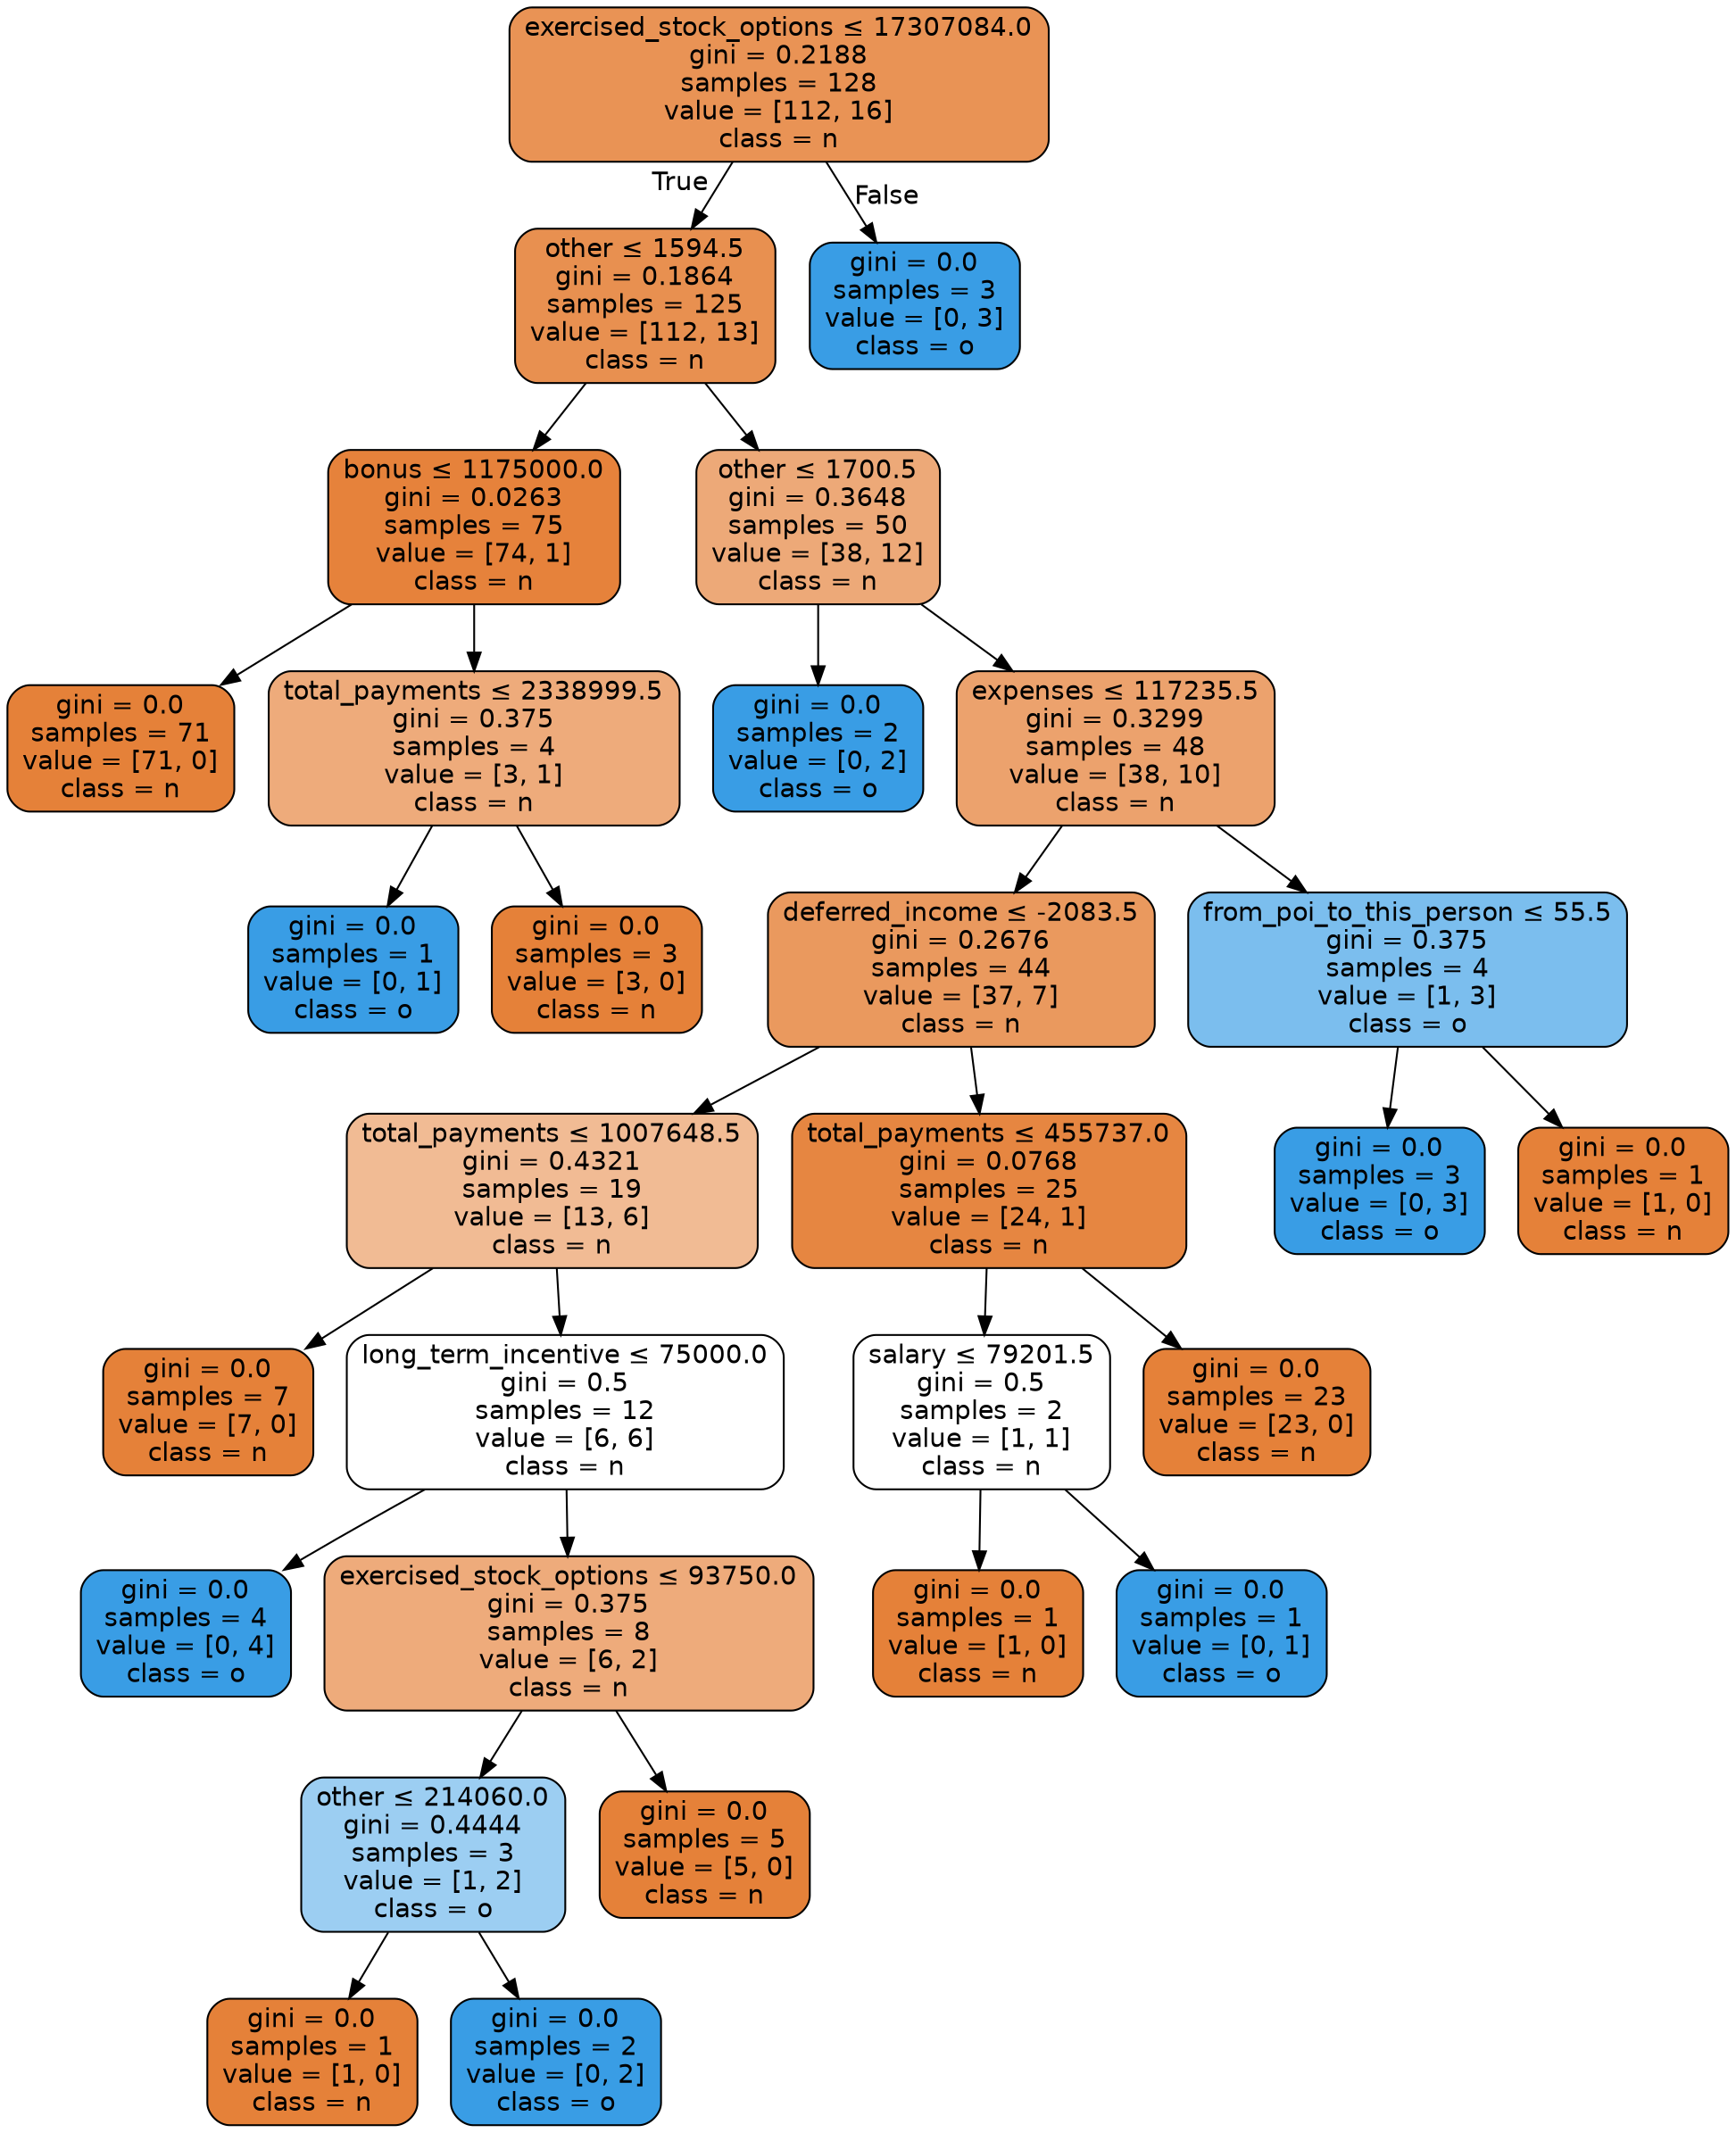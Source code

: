 digraph Tree {
node [shape=box, style="filled, rounded", color="black", fontname=helvetica] ;
edge [fontname=helvetica] ;
0 [label=<exercised_stock_options &le; 17307084.0<br/>gini = 0.2188<br/>samples = 128<br/>value = [112, 16]<br/>class = n>, fillcolor="#e58139db"] ;
1 [label=<other &le; 1594.5<br/>gini = 0.1864<br/>samples = 125<br/>value = [112, 13]<br/>class = n>, fillcolor="#e58139e1"] ;
0 -> 1 [labeldistance=2.5, labelangle=45, headlabel="True"] ;
2 [label=<bonus &le; 1175000.0<br/>gini = 0.0263<br/>samples = 75<br/>value = [74, 1]<br/>class = n>, fillcolor="#e58139fc"] ;
1 -> 2 ;
3 [label=<gini = 0.0<br/>samples = 71<br/>value = [71, 0]<br/>class = n>, fillcolor="#e58139ff"] ;
2 -> 3 ;
4 [label=<total_payments &le; 2338999.5<br/>gini = 0.375<br/>samples = 4<br/>value = [3, 1]<br/>class = n>, fillcolor="#e58139aa"] ;
2 -> 4 ;
5 [label=<gini = 0.0<br/>samples = 1<br/>value = [0, 1]<br/>class = o>, fillcolor="#399de5ff"] ;
4 -> 5 ;
6 [label=<gini = 0.0<br/>samples = 3<br/>value = [3, 0]<br/>class = n>, fillcolor="#e58139ff"] ;
4 -> 6 ;
7 [label=<other &le; 1700.5<br/>gini = 0.3648<br/>samples = 50<br/>value = [38, 12]<br/>class = n>, fillcolor="#e58139ae"] ;
1 -> 7 ;
8 [label=<gini = 0.0<br/>samples = 2<br/>value = [0, 2]<br/>class = o>, fillcolor="#399de5ff"] ;
7 -> 8 ;
9 [label=<expenses &le; 117235.5<br/>gini = 0.3299<br/>samples = 48<br/>value = [38, 10]<br/>class = n>, fillcolor="#e58139bc"] ;
7 -> 9 ;
10 [label=<deferred_income &le; -2083.5<br/>gini = 0.2676<br/>samples = 44<br/>value = [37, 7]<br/>class = n>, fillcolor="#e58139cf"] ;
9 -> 10 ;
11 [label=<total_payments &le; 1007648.5<br/>gini = 0.4321<br/>samples = 19<br/>value = [13, 6]<br/>class = n>, fillcolor="#e5813989"] ;
10 -> 11 ;
12 [label=<gini = 0.0<br/>samples = 7<br/>value = [7, 0]<br/>class = n>, fillcolor="#e58139ff"] ;
11 -> 12 ;
13 [label=<long_term_incentive &le; 75000.0<br/>gini = 0.5<br/>samples = 12<br/>value = [6, 6]<br/>class = n>, fillcolor="#e5813900"] ;
11 -> 13 ;
14 [label=<gini = 0.0<br/>samples = 4<br/>value = [0, 4]<br/>class = o>, fillcolor="#399de5ff"] ;
13 -> 14 ;
15 [label=<exercised_stock_options &le; 93750.0<br/>gini = 0.375<br/>samples = 8<br/>value = [6, 2]<br/>class = n>, fillcolor="#e58139aa"] ;
13 -> 15 ;
16 [label=<other &le; 214060.0<br/>gini = 0.4444<br/>samples = 3<br/>value = [1, 2]<br/>class = o>, fillcolor="#399de57f"] ;
15 -> 16 ;
17 [label=<gini = 0.0<br/>samples = 1<br/>value = [1, 0]<br/>class = n>, fillcolor="#e58139ff"] ;
16 -> 17 ;
18 [label=<gini = 0.0<br/>samples = 2<br/>value = [0, 2]<br/>class = o>, fillcolor="#399de5ff"] ;
16 -> 18 ;
19 [label=<gini = 0.0<br/>samples = 5<br/>value = [5, 0]<br/>class = n>, fillcolor="#e58139ff"] ;
15 -> 19 ;
20 [label=<total_payments &le; 455737.0<br/>gini = 0.0768<br/>samples = 25<br/>value = [24, 1]<br/>class = n>, fillcolor="#e58139f4"] ;
10 -> 20 ;
21 [label=<salary &le; 79201.5<br/>gini = 0.5<br/>samples = 2<br/>value = [1, 1]<br/>class = n>, fillcolor="#e5813900"] ;
20 -> 21 ;
22 [label=<gini = 0.0<br/>samples = 1<br/>value = [1, 0]<br/>class = n>, fillcolor="#e58139ff"] ;
21 -> 22 ;
23 [label=<gini = 0.0<br/>samples = 1<br/>value = [0, 1]<br/>class = o>, fillcolor="#399de5ff"] ;
21 -> 23 ;
24 [label=<gini = 0.0<br/>samples = 23<br/>value = [23, 0]<br/>class = n>, fillcolor="#e58139ff"] ;
20 -> 24 ;
25 [label=<from_poi_to_this_person &le; 55.5<br/>gini = 0.375<br/>samples = 4<br/>value = [1, 3]<br/>class = o>, fillcolor="#399de5aa"] ;
9 -> 25 ;
26 [label=<gini = 0.0<br/>samples = 3<br/>value = [0, 3]<br/>class = o>, fillcolor="#399de5ff"] ;
25 -> 26 ;
27 [label=<gini = 0.0<br/>samples = 1<br/>value = [1, 0]<br/>class = n>, fillcolor="#e58139ff"] ;
25 -> 27 ;
28 [label=<gini = 0.0<br/>samples = 3<br/>value = [0, 3]<br/>class = o>, fillcolor="#399de5ff"] ;
0 -> 28 [labeldistance=2.5, labelangle=-45, headlabel="False"] ;
}